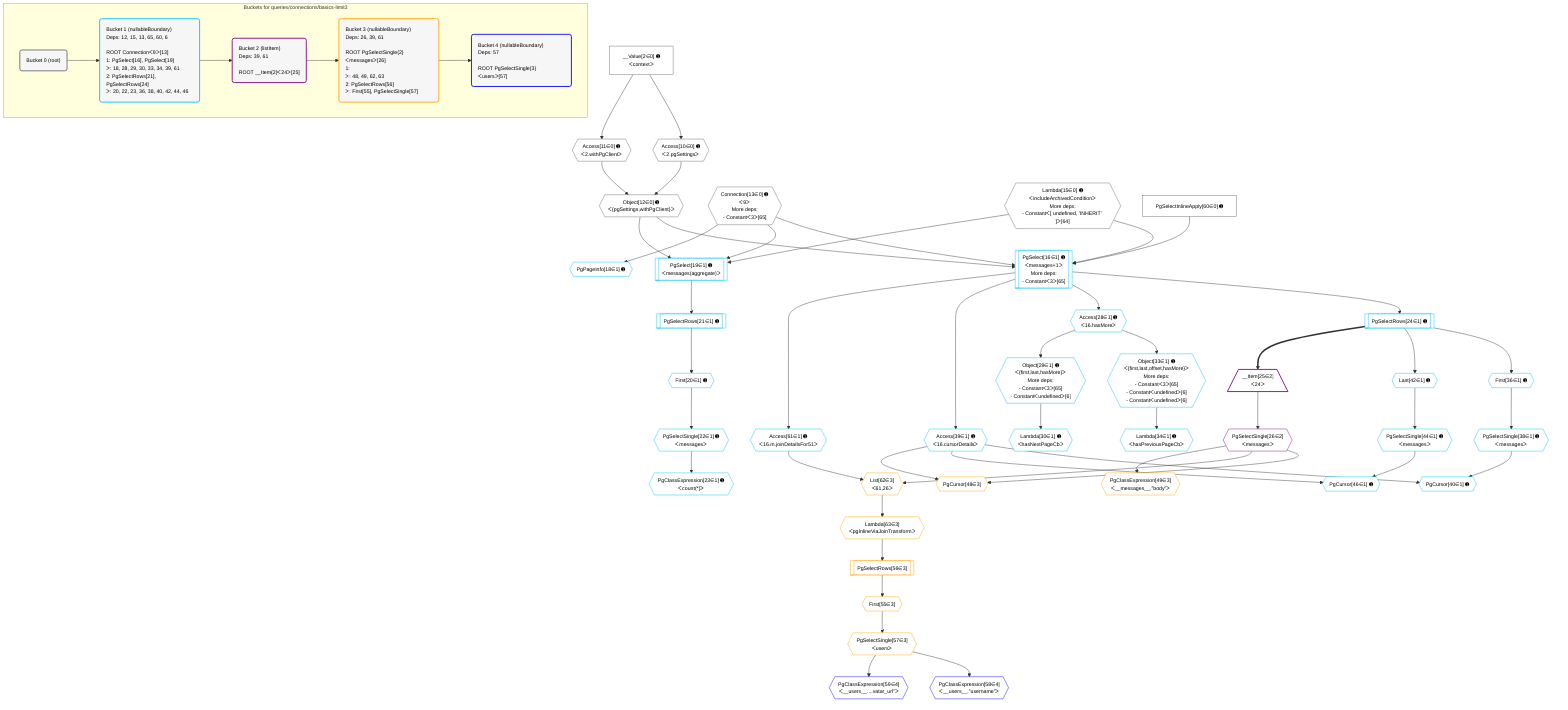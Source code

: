 %%{init: {'themeVariables': { 'fontSize': '12px'}}}%%
graph TD
    classDef path fill:#eee,stroke:#000,color:#000
    classDef plan fill:#fff,stroke-width:1px,color:#000
    classDef itemplan fill:#fff,stroke-width:2px,color:#000
    classDef unbatchedplan fill:#dff,stroke-width:1px,color:#000
    classDef sideeffectplan fill:#fcc,stroke-width:2px,color:#000
    classDef bucket fill:#f6f6f6,color:#000,stroke-width:2px,text-align:left

    subgraph "Buckets for queries/connections/basics-limit3"
    Bucket0("Bucket 0 (root)"):::bucket
    Bucket1("Bucket 1 (nullableBoundary)<br />Deps: 12, 15, 13, 65, 60, 6<br /><br />ROOT Connectionᐸ9ᐳ[13]<br />1: PgSelect[16], PgSelect[19]<br />ᐳ: 18, 28, 29, 30, 33, 34, 39, 61<br />2: PgSelectRows[21], PgSelectRows[24]<br />ᐳ: 20, 22, 23, 36, 38, 40, 42, 44, 46"):::bucket
    Bucket2("Bucket 2 (listItem)<br />Deps: 39, 61<br /><br />ROOT __Item{2}ᐸ24ᐳ[25]"):::bucket
    Bucket3("Bucket 3 (nullableBoundary)<br />Deps: 26, 39, 61<br /><br />ROOT PgSelectSingle{2}ᐸmessagesᐳ[26]<br />1: <br />ᐳ: 48, 49, 62, 63<br />2: PgSelectRows[56]<br />ᐳ: First[55], PgSelectSingle[57]"):::bucket
    Bucket4("Bucket 4 (nullableBoundary)<br />Deps: 57<br /><br />ROOT PgSelectSingle{3}ᐸusersᐳ[57]"):::bucket
    end
    Bucket0 --> Bucket1
    Bucket1 --> Bucket2
    Bucket2 --> Bucket3
    Bucket3 --> Bucket4

    %% plan dependencies
    Object12{{"Object[12∈0] ➊<br />ᐸ{pgSettings,withPgClient}ᐳ"}}:::plan
    Access10{{"Access[10∈0] ➊<br />ᐸ2.pgSettingsᐳ"}}:::plan
    Access11{{"Access[11∈0] ➊<br />ᐸ2.withPgClientᐳ"}}:::plan
    Access10 & Access11 --> Object12
    __Value2["__Value[2∈0] ➊<br />ᐸcontextᐳ"]:::plan
    __Value2 --> Access10
    __Value2 --> Access11
    Connection13{{"Connection[13∈0] ➊<br />ᐸ9ᐳ<br />More deps:<br />- Constantᐸ3ᐳ[65]"}}:::plan
    Lambda15{{"Lambda[15∈0] ➊<br />ᐸincludeArchivedConditionᐳ<br />More deps:<br />- Constantᐸ[ undefined, 'INHERIT' ]ᐳ[64]"}}:::plan
    PgSelectInlineApply60["PgSelectInlineApply[60∈0] ➊"]:::plan
    PgSelect16[["PgSelect[16∈1] ➊<br />ᐸmessages+1ᐳ<br />More deps:<br />- Constantᐸ3ᐳ[65]"]]:::plan
    Object12 & Lambda15 & Connection13 & PgSelectInlineApply60 --> PgSelect16
    Object33{{"Object[33∈1] ➊<br />ᐸ{first,last,offset,hasMore}ᐳ<br />More deps:<br />- Constantᐸ3ᐳ[65]<br />- Constantᐸundefinedᐳ[6]<br />- Constantᐸundefinedᐳ[6]"}}:::plan
    Access28{{"Access[28∈1] ➊<br />ᐸ16.hasMoreᐳ"}}:::plan
    Access28 --> Object33
    PgSelect19[["PgSelect[19∈1] ➊<br />ᐸmessages(aggregate)ᐳ"]]:::plan
    Object12 & Lambda15 & Connection13 --> PgSelect19
    Object29{{"Object[29∈1] ➊<br />ᐸ{first,last,hasMore}ᐳ<br />More deps:<br />- Constantᐸ3ᐳ[65]<br />- Constantᐸundefinedᐳ[6]"}}:::plan
    Access28 --> Object29
    PgCursor40{{"PgCursor[40∈1] ➊"}}:::plan
    PgSelectSingle38{{"PgSelectSingle[38∈1] ➊<br />ᐸmessagesᐳ"}}:::plan
    Access39{{"Access[39∈1] ➊<br />ᐸ16.cursorDetailsᐳ"}}:::plan
    PgSelectSingle38 & Access39 --> PgCursor40
    PgCursor46{{"PgCursor[46∈1] ➊"}}:::plan
    PgSelectSingle44{{"PgSelectSingle[44∈1] ➊<br />ᐸmessagesᐳ"}}:::plan
    PgSelectSingle44 & Access39 --> PgCursor46
    PgPageInfo18{{"PgPageInfo[18∈1] ➊"}}:::plan
    Connection13 --> PgPageInfo18
    First20{{"First[20∈1] ➊"}}:::plan
    PgSelectRows21[["PgSelectRows[21∈1] ➊"]]:::plan
    PgSelectRows21 --> First20
    PgSelect19 --> PgSelectRows21
    PgSelectSingle22{{"PgSelectSingle[22∈1] ➊<br />ᐸmessagesᐳ"}}:::plan
    First20 --> PgSelectSingle22
    PgClassExpression23{{"PgClassExpression[23∈1] ➊<br />ᐸcount(*)ᐳ"}}:::plan
    PgSelectSingle22 --> PgClassExpression23
    PgSelectRows24[["PgSelectRows[24∈1] ➊"]]:::plan
    PgSelect16 --> PgSelectRows24
    PgSelect16 --> Access28
    Lambda30{{"Lambda[30∈1] ➊<br />ᐸhasNextPageCbᐳ"}}:::plan
    Object29 --> Lambda30
    Lambda34{{"Lambda[34∈1] ➊<br />ᐸhasPreviousPageCbᐳ"}}:::plan
    Object33 --> Lambda34
    First36{{"First[36∈1] ➊"}}:::plan
    PgSelectRows24 --> First36
    First36 --> PgSelectSingle38
    PgSelect16 --> Access39
    Last42{{"Last[42∈1] ➊"}}:::plan
    PgSelectRows24 --> Last42
    Last42 --> PgSelectSingle44
    Access61{{"Access[61∈1] ➊<br />ᐸ16.m.joinDetailsFor51ᐳ"}}:::plan
    PgSelect16 --> Access61
    __Item25[/"__Item[25∈2]<br />ᐸ24ᐳ"\]:::itemplan
    PgSelectRows24 ==> __Item25
    PgSelectSingle26{{"PgSelectSingle[26∈2]<br />ᐸmessagesᐳ"}}:::plan
    __Item25 --> PgSelectSingle26
    PgCursor48{{"PgCursor[48∈3]"}}:::plan
    PgSelectSingle26 & Access39 --> PgCursor48
    List62{{"List[62∈3]<br />ᐸ61,26ᐳ"}}:::plan
    Access61 & PgSelectSingle26 --> List62
    PgClassExpression49{{"PgClassExpression[49∈3]<br />ᐸ__messages__.”body”ᐳ"}}:::plan
    PgSelectSingle26 --> PgClassExpression49
    First55{{"First[55∈3]"}}:::plan
    PgSelectRows56[["PgSelectRows[56∈3]"]]:::plan
    PgSelectRows56 --> First55
    Lambda63{{"Lambda[63∈3]<br />ᐸpgInlineViaJoinTransformᐳ"}}:::plan
    Lambda63 --> PgSelectRows56
    PgSelectSingle57{{"PgSelectSingle[57∈3]<br />ᐸusersᐳ"}}:::plan
    First55 --> PgSelectSingle57
    List62 --> Lambda63
    PgClassExpression58{{"PgClassExpression[58∈4]<br />ᐸ__users__.”username”ᐳ"}}:::plan
    PgSelectSingle57 --> PgClassExpression58
    PgClassExpression59{{"PgClassExpression[59∈4]<br />ᐸ__users__....vatar_url”ᐳ"}}:::plan
    PgSelectSingle57 --> PgClassExpression59

    %% define steps
    classDef bucket0 stroke:#696969
    class Bucket0,__Value2,Access10,Access11,Object12,Connection13,Lambda15,PgSelectInlineApply60 bucket0
    classDef bucket1 stroke:#00bfff
    class Bucket1,PgSelect16,PgPageInfo18,PgSelect19,First20,PgSelectRows21,PgSelectSingle22,PgClassExpression23,PgSelectRows24,Access28,Object29,Lambda30,Object33,Lambda34,First36,PgSelectSingle38,Access39,PgCursor40,Last42,PgSelectSingle44,PgCursor46,Access61 bucket1
    classDef bucket2 stroke:#7f007f
    class Bucket2,__Item25,PgSelectSingle26 bucket2
    classDef bucket3 stroke:#ffa500
    class Bucket3,PgCursor48,PgClassExpression49,First55,PgSelectRows56,PgSelectSingle57,List62,Lambda63 bucket3
    classDef bucket4 stroke:#0000ff
    class Bucket4,PgClassExpression58,PgClassExpression59 bucket4